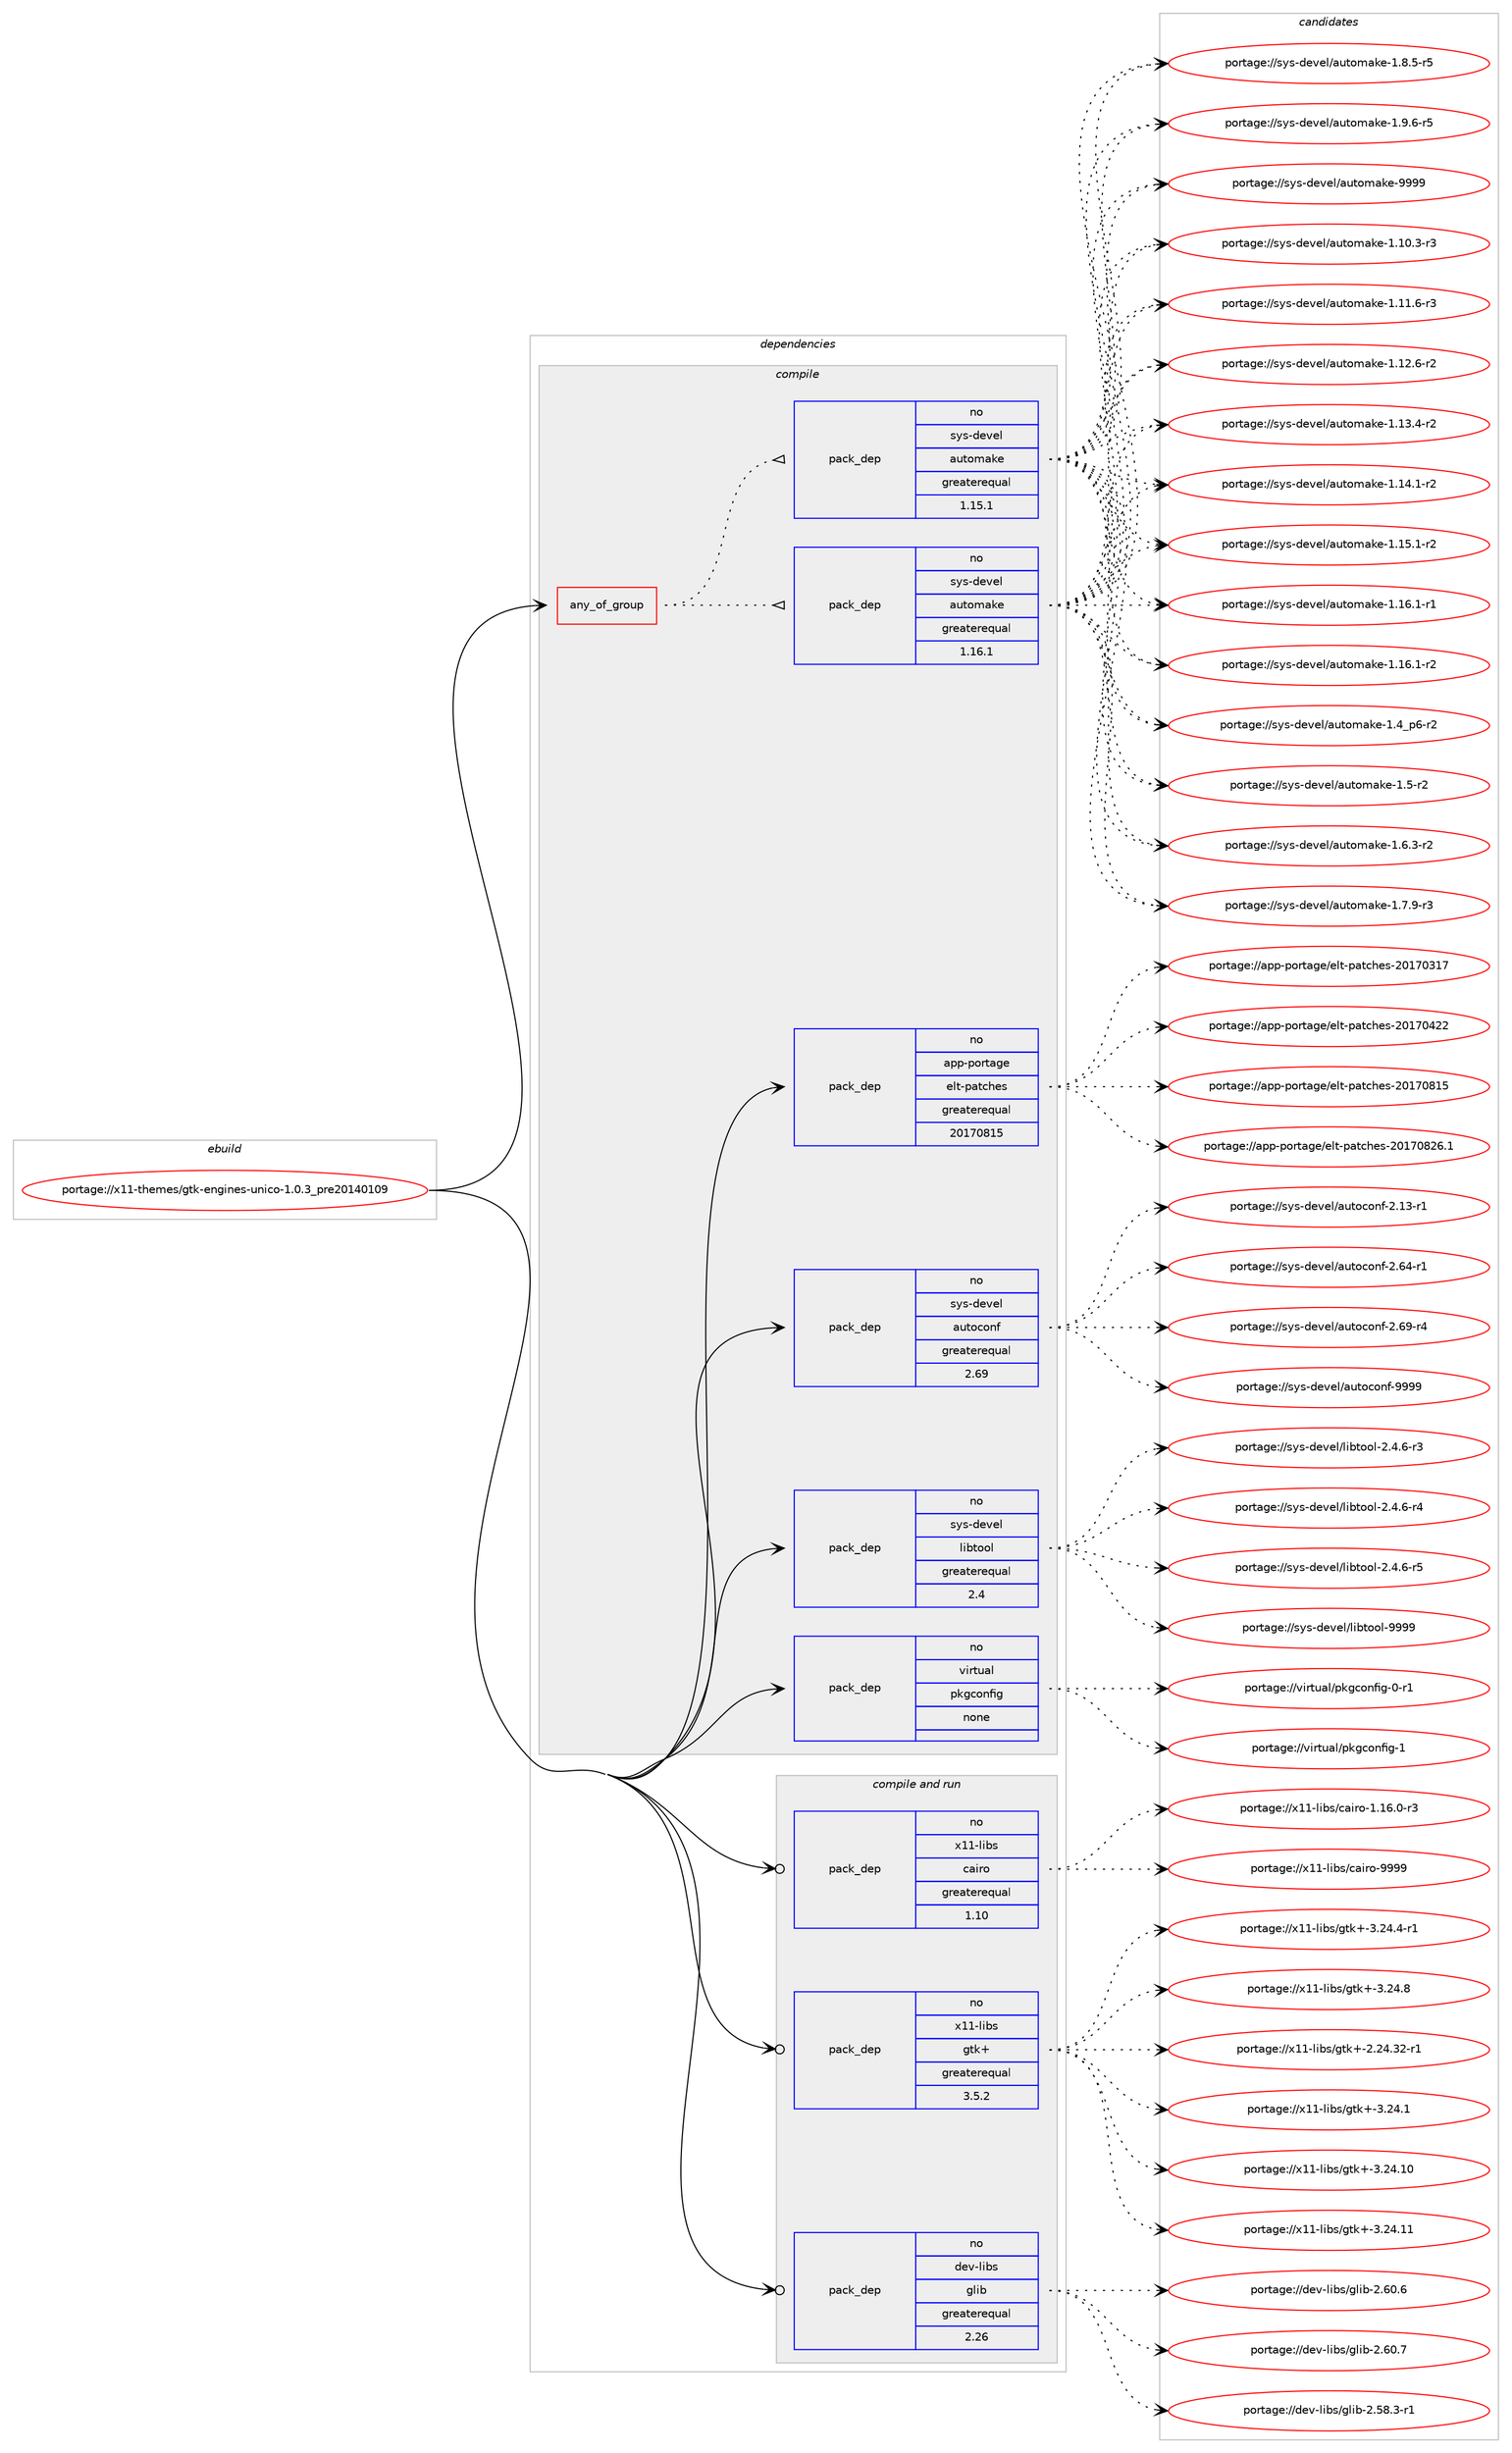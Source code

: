 digraph prolog {

# *************
# Graph options
# *************

newrank=true;
concentrate=true;
compound=true;
graph [rankdir=LR,fontname=Helvetica,fontsize=10,ranksep=1.5];#, ranksep=2.5, nodesep=0.2];
edge  [arrowhead=vee];
node  [fontname=Helvetica,fontsize=10];

# **********
# The ebuild
# **********

subgraph cluster_leftcol {
color=gray;
rank=same;
label=<<i>ebuild</i>>;
id [label="portage://x11-themes/gtk-engines-unico-1.0.3_pre20140109", color=red, width=4, href="../x11-themes/gtk-engines-unico-1.0.3_pre20140109.svg"];
}

# ****************
# The dependencies
# ****************

subgraph cluster_midcol {
color=gray;
label=<<i>dependencies</i>>;
subgraph cluster_compile {
fillcolor="#eeeeee";
style=filled;
label=<<i>compile</i>>;
subgraph any8001 {
dependency458358 [label=<<TABLE BORDER="0" CELLBORDER="1" CELLSPACING="0" CELLPADDING="4"><TR><TD CELLPADDING="10">any_of_group</TD></TR></TABLE>>, shape=none, color=red];subgraph pack341049 {
dependency458359 [label=<<TABLE BORDER="0" CELLBORDER="1" CELLSPACING="0" CELLPADDING="4" WIDTH="220"><TR><TD ROWSPAN="6" CELLPADDING="30">pack_dep</TD></TR><TR><TD WIDTH="110">no</TD></TR><TR><TD>sys-devel</TD></TR><TR><TD>automake</TD></TR><TR><TD>greaterequal</TD></TR><TR><TD>1.16.1</TD></TR></TABLE>>, shape=none, color=blue];
}
dependency458358:e -> dependency458359:w [weight=20,style="dotted",arrowhead="oinv"];
subgraph pack341050 {
dependency458360 [label=<<TABLE BORDER="0" CELLBORDER="1" CELLSPACING="0" CELLPADDING="4" WIDTH="220"><TR><TD ROWSPAN="6" CELLPADDING="30">pack_dep</TD></TR><TR><TD WIDTH="110">no</TD></TR><TR><TD>sys-devel</TD></TR><TR><TD>automake</TD></TR><TR><TD>greaterequal</TD></TR><TR><TD>1.15.1</TD></TR></TABLE>>, shape=none, color=blue];
}
dependency458358:e -> dependency458360:w [weight=20,style="dotted",arrowhead="oinv"];
}
id:e -> dependency458358:w [weight=20,style="solid",arrowhead="vee"];
subgraph pack341051 {
dependency458361 [label=<<TABLE BORDER="0" CELLBORDER="1" CELLSPACING="0" CELLPADDING="4" WIDTH="220"><TR><TD ROWSPAN="6" CELLPADDING="30">pack_dep</TD></TR><TR><TD WIDTH="110">no</TD></TR><TR><TD>app-portage</TD></TR><TR><TD>elt-patches</TD></TR><TR><TD>greaterequal</TD></TR><TR><TD>20170815</TD></TR></TABLE>>, shape=none, color=blue];
}
id:e -> dependency458361:w [weight=20,style="solid",arrowhead="vee"];
subgraph pack341052 {
dependency458362 [label=<<TABLE BORDER="0" CELLBORDER="1" CELLSPACING="0" CELLPADDING="4" WIDTH="220"><TR><TD ROWSPAN="6" CELLPADDING="30">pack_dep</TD></TR><TR><TD WIDTH="110">no</TD></TR><TR><TD>sys-devel</TD></TR><TR><TD>autoconf</TD></TR><TR><TD>greaterequal</TD></TR><TR><TD>2.69</TD></TR></TABLE>>, shape=none, color=blue];
}
id:e -> dependency458362:w [weight=20,style="solid",arrowhead="vee"];
subgraph pack341053 {
dependency458363 [label=<<TABLE BORDER="0" CELLBORDER="1" CELLSPACING="0" CELLPADDING="4" WIDTH="220"><TR><TD ROWSPAN="6" CELLPADDING="30">pack_dep</TD></TR><TR><TD WIDTH="110">no</TD></TR><TR><TD>sys-devel</TD></TR><TR><TD>libtool</TD></TR><TR><TD>greaterequal</TD></TR><TR><TD>2.4</TD></TR></TABLE>>, shape=none, color=blue];
}
id:e -> dependency458363:w [weight=20,style="solid",arrowhead="vee"];
subgraph pack341054 {
dependency458364 [label=<<TABLE BORDER="0" CELLBORDER="1" CELLSPACING="0" CELLPADDING="4" WIDTH="220"><TR><TD ROWSPAN="6" CELLPADDING="30">pack_dep</TD></TR><TR><TD WIDTH="110">no</TD></TR><TR><TD>virtual</TD></TR><TR><TD>pkgconfig</TD></TR><TR><TD>none</TD></TR><TR><TD></TD></TR></TABLE>>, shape=none, color=blue];
}
id:e -> dependency458364:w [weight=20,style="solid",arrowhead="vee"];
}
subgraph cluster_compileandrun {
fillcolor="#eeeeee";
style=filled;
label=<<i>compile and run</i>>;
subgraph pack341055 {
dependency458365 [label=<<TABLE BORDER="0" CELLBORDER="1" CELLSPACING="0" CELLPADDING="4" WIDTH="220"><TR><TD ROWSPAN="6" CELLPADDING="30">pack_dep</TD></TR><TR><TD WIDTH="110">no</TD></TR><TR><TD>dev-libs</TD></TR><TR><TD>glib</TD></TR><TR><TD>greaterequal</TD></TR><TR><TD>2.26</TD></TR></TABLE>>, shape=none, color=blue];
}
id:e -> dependency458365:w [weight=20,style="solid",arrowhead="odotvee"];
subgraph pack341056 {
dependency458366 [label=<<TABLE BORDER="0" CELLBORDER="1" CELLSPACING="0" CELLPADDING="4" WIDTH="220"><TR><TD ROWSPAN="6" CELLPADDING="30">pack_dep</TD></TR><TR><TD WIDTH="110">no</TD></TR><TR><TD>x11-libs</TD></TR><TR><TD>cairo</TD></TR><TR><TD>greaterequal</TD></TR><TR><TD>1.10</TD></TR></TABLE>>, shape=none, color=blue];
}
id:e -> dependency458366:w [weight=20,style="solid",arrowhead="odotvee"];
subgraph pack341057 {
dependency458367 [label=<<TABLE BORDER="0" CELLBORDER="1" CELLSPACING="0" CELLPADDING="4" WIDTH="220"><TR><TD ROWSPAN="6" CELLPADDING="30">pack_dep</TD></TR><TR><TD WIDTH="110">no</TD></TR><TR><TD>x11-libs</TD></TR><TR><TD>gtk+</TD></TR><TR><TD>greaterequal</TD></TR><TR><TD>3.5.2</TD></TR></TABLE>>, shape=none, color=blue];
}
id:e -> dependency458367:w [weight=20,style="solid",arrowhead="odotvee"];
}
subgraph cluster_run {
fillcolor="#eeeeee";
style=filled;
label=<<i>run</i>>;
}
}

# **************
# The candidates
# **************

subgraph cluster_choices {
rank=same;
color=gray;
label=<<i>candidates</i>>;

subgraph choice341049 {
color=black;
nodesep=1;
choiceportage11512111545100101118101108479711711611110997107101454946494846514511451 [label="portage://sys-devel/automake-1.10.3-r3", color=red, width=4,href="../sys-devel/automake-1.10.3-r3.svg"];
choiceportage11512111545100101118101108479711711611110997107101454946494946544511451 [label="portage://sys-devel/automake-1.11.6-r3", color=red, width=4,href="../sys-devel/automake-1.11.6-r3.svg"];
choiceportage11512111545100101118101108479711711611110997107101454946495046544511450 [label="portage://sys-devel/automake-1.12.6-r2", color=red, width=4,href="../sys-devel/automake-1.12.6-r2.svg"];
choiceportage11512111545100101118101108479711711611110997107101454946495146524511450 [label="portage://sys-devel/automake-1.13.4-r2", color=red, width=4,href="../sys-devel/automake-1.13.4-r2.svg"];
choiceportage11512111545100101118101108479711711611110997107101454946495246494511450 [label="portage://sys-devel/automake-1.14.1-r2", color=red, width=4,href="../sys-devel/automake-1.14.1-r2.svg"];
choiceportage11512111545100101118101108479711711611110997107101454946495346494511450 [label="portage://sys-devel/automake-1.15.1-r2", color=red, width=4,href="../sys-devel/automake-1.15.1-r2.svg"];
choiceportage11512111545100101118101108479711711611110997107101454946495446494511449 [label="portage://sys-devel/automake-1.16.1-r1", color=red, width=4,href="../sys-devel/automake-1.16.1-r1.svg"];
choiceportage11512111545100101118101108479711711611110997107101454946495446494511450 [label="portage://sys-devel/automake-1.16.1-r2", color=red, width=4,href="../sys-devel/automake-1.16.1-r2.svg"];
choiceportage115121115451001011181011084797117116111109971071014549465295112544511450 [label="portage://sys-devel/automake-1.4_p6-r2", color=red, width=4,href="../sys-devel/automake-1.4_p6-r2.svg"];
choiceportage11512111545100101118101108479711711611110997107101454946534511450 [label="portage://sys-devel/automake-1.5-r2", color=red, width=4,href="../sys-devel/automake-1.5-r2.svg"];
choiceportage115121115451001011181011084797117116111109971071014549465446514511450 [label="portage://sys-devel/automake-1.6.3-r2", color=red, width=4,href="../sys-devel/automake-1.6.3-r2.svg"];
choiceportage115121115451001011181011084797117116111109971071014549465546574511451 [label="portage://sys-devel/automake-1.7.9-r3", color=red, width=4,href="../sys-devel/automake-1.7.9-r3.svg"];
choiceportage115121115451001011181011084797117116111109971071014549465646534511453 [label="portage://sys-devel/automake-1.8.5-r5", color=red, width=4,href="../sys-devel/automake-1.8.5-r5.svg"];
choiceportage115121115451001011181011084797117116111109971071014549465746544511453 [label="portage://sys-devel/automake-1.9.6-r5", color=red, width=4,href="../sys-devel/automake-1.9.6-r5.svg"];
choiceportage115121115451001011181011084797117116111109971071014557575757 [label="portage://sys-devel/automake-9999", color=red, width=4,href="../sys-devel/automake-9999.svg"];
dependency458359:e -> choiceportage11512111545100101118101108479711711611110997107101454946494846514511451:w [style=dotted,weight="100"];
dependency458359:e -> choiceportage11512111545100101118101108479711711611110997107101454946494946544511451:w [style=dotted,weight="100"];
dependency458359:e -> choiceportage11512111545100101118101108479711711611110997107101454946495046544511450:w [style=dotted,weight="100"];
dependency458359:e -> choiceportage11512111545100101118101108479711711611110997107101454946495146524511450:w [style=dotted,weight="100"];
dependency458359:e -> choiceportage11512111545100101118101108479711711611110997107101454946495246494511450:w [style=dotted,weight="100"];
dependency458359:e -> choiceportage11512111545100101118101108479711711611110997107101454946495346494511450:w [style=dotted,weight="100"];
dependency458359:e -> choiceportage11512111545100101118101108479711711611110997107101454946495446494511449:w [style=dotted,weight="100"];
dependency458359:e -> choiceportage11512111545100101118101108479711711611110997107101454946495446494511450:w [style=dotted,weight="100"];
dependency458359:e -> choiceportage115121115451001011181011084797117116111109971071014549465295112544511450:w [style=dotted,weight="100"];
dependency458359:e -> choiceportage11512111545100101118101108479711711611110997107101454946534511450:w [style=dotted,weight="100"];
dependency458359:e -> choiceportage115121115451001011181011084797117116111109971071014549465446514511450:w [style=dotted,weight="100"];
dependency458359:e -> choiceportage115121115451001011181011084797117116111109971071014549465546574511451:w [style=dotted,weight="100"];
dependency458359:e -> choiceportage115121115451001011181011084797117116111109971071014549465646534511453:w [style=dotted,weight="100"];
dependency458359:e -> choiceportage115121115451001011181011084797117116111109971071014549465746544511453:w [style=dotted,weight="100"];
dependency458359:e -> choiceportage115121115451001011181011084797117116111109971071014557575757:w [style=dotted,weight="100"];
}
subgraph choice341050 {
color=black;
nodesep=1;
choiceportage11512111545100101118101108479711711611110997107101454946494846514511451 [label="portage://sys-devel/automake-1.10.3-r3", color=red, width=4,href="../sys-devel/automake-1.10.3-r3.svg"];
choiceportage11512111545100101118101108479711711611110997107101454946494946544511451 [label="portage://sys-devel/automake-1.11.6-r3", color=red, width=4,href="../sys-devel/automake-1.11.6-r3.svg"];
choiceportage11512111545100101118101108479711711611110997107101454946495046544511450 [label="portage://sys-devel/automake-1.12.6-r2", color=red, width=4,href="../sys-devel/automake-1.12.6-r2.svg"];
choiceportage11512111545100101118101108479711711611110997107101454946495146524511450 [label="portage://sys-devel/automake-1.13.4-r2", color=red, width=4,href="../sys-devel/automake-1.13.4-r2.svg"];
choiceportage11512111545100101118101108479711711611110997107101454946495246494511450 [label="portage://sys-devel/automake-1.14.1-r2", color=red, width=4,href="../sys-devel/automake-1.14.1-r2.svg"];
choiceportage11512111545100101118101108479711711611110997107101454946495346494511450 [label="portage://sys-devel/automake-1.15.1-r2", color=red, width=4,href="../sys-devel/automake-1.15.1-r2.svg"];
choiceportage11512111545100101118101108479711711611110997107101454946495446494511449 [label="portage://sys-devel/automake-1.16.1-r1", color=red, width=4,href="../sys-devel/automake-1.16.1-r1.svg"];
choiceportage11512111545100101118101108479711711611110997107101454946495446494511450 [label="portage://sys-devel/automake-1.16.1-r2", color=red, width=4,href="../sys-devel/automake-1.16.1-r2.svg"];
choiceportage115121115451001011181011084797117116111109971071014549465295112544511450 [label="portage://sys-devel/automake-1.4_p6-r2", color=red, width=4,href="../sys-devel/automake-1.4_p6-r2.svg"];
choiceportage11512111545100101118101108479711711611110997107101454946534511450 [label="portage://sys-devel/automake-1.5-r2", color=red, width=4,href="../sys-devel/automake-1.5-r2.svg"];
choiceportage115121115451001011181011084797117116111109971071014549465446514511450 [label="portage://sys-devel/automake-1.6.3-r2", color=red, width=4,href="../sys-devel/automake-1.6.3-r2.svg"];
choiceportage115121115451001011181011084797117116111109971071014549465546574511451 [label="portage://sys-devel/automake-1.7.9-r3", color=red, width=4,href="../sys-devel/automake-1.7.9-r3.svg"];
choiceportage115121115451001011181011084797117116111109971071014549465646534511453 [label="portage://sys-devel/automake-1.8.5-r5", color=red, width=4,href="../sys-devel/automake-1.8.5-r5.svg"];
choiceportage115121115451001011181011084797117116111109971071014549465746544511453 [label="portage://sys-devel/automake-1.9.6-r5", color=red, width=4,href="../sys-devel/automake-1.9.6-r5.svg"];
choiceportage115121115451001011181011084797117116111109971071014557575757 [label="portage://sys-devel/automake-9999", color=red, width=4,href="../sys-devel/automake-9999.svg"];
dependency458360:e -> choiceportage11512111545100101118101108479711711611110997107101454946494846514511451:w [style=dotted,weight="100"];
dependency458360:e -> choiceportage11512111545100101118101108479711711611110997107101454946494946544511451:w [style=dotted,weight="100"];
dependency458360:e -> choiceportage11512111545100101118101108479711711611110997107101454946495046544511450:w [style=dotted,weight="100"];
dependency458360:e -> choiceportage11512111545100101118101108479711711611110997107101454946495146524511450:w [style=dotted,weight="100"];
dependency458360:e -> choiceportage11512111545100101118101108479711711611110997107101454946495246494511450:w [style=dotted,weight="100"];
dependency458360:e -> choiceportage11512111545100101118101108479711711611110997107101454946495346494511450:w [style=dotted,weight="100"];
dependency458360:e -> choiceportage11512111545100101118101108479711711611110997107101454946495446494511449:w [style=dotted,weight="100"];
dependency458360:e -> choiceportage11512111545100101118101108479711711611110997107101454946495446494511450:w [style=dotted,weight="100"];
dependency458360:e -> choiceportage115121115451001011181011084797117116111109971071014549465295112544511450:w [style=dotted,weight="100"];
dependency458360:e -> choiceportage11512111545100101118101108479711711611110997107101454946534511450:w [style=dotted,weight="100"];
dependency458360:e -> choiceportage115121115451001011181011084797117116111109971071014549465446514511450:w [style=dotted,weight="100"];
dependency458360:e -> choiceportage115121115451001011181011084797117116111109971071014549465546574511451:w [style=dotted,weight="100"];
dependency458360:e -> choiceportage115121115451001011181011084797117116111109971071014549465646534511453:w [style=dotted,weight="100"];
dependency458360:e -> choiceportage115121115451001011181011084797117116111109971071014549465746544511453:w [style=dotted,weight="100"];
dependency458360:e -> choiceportage115121115451001011181011084797117116111109971071014557575757:w [style=dotted,weight="100"];
}
subgraph choice341051 {
color=black;
nodesep=1;
choiceportage97112112451121111141169710310147101108116451129711699104101115455048495548514955 [label="portage://app-portage/elt-patches-20170317", color=red, width=4,href="../app-portage/elt-patches-20170317.svg"];
choiceportage97112112451121111141169710310147101108116451129711699104101115455048495548525050 [label="portage://app-portage/elt-patches-20170422", color=red, width=4,href="../app-portage/elt-patches-20170422.svg"];
choiceportage97112112451121111141169710310147101108116451129711699104101115455048495548564953 [label="portage://app-portage/elt-patches-20170815", color=red, width=4,href="../app-portage/elt-patches-20170815.svg"];
choiceportage971121124511211111411697103101471011081164511297116991041011154550484955485650544649 [label="portage://app-portage/elt-patches-20170826.1", color=red, width=4,href="../app-portage/elt-patches-20170826.1.svg"];
dependency458361:e -> choiceportage97112112451121111141169710310147101108116451129711699104101115455048495548514955:w [style=dotted,weight="100"];
dependency458361:e -> choiceportage97112112451121111141169710310147101108116451129711699104101115455048495548525050:w [style=dotted,weight="100"];
dependency458361:e -> choiceportage97112112451121111141169710310147101108116451129711699104101115455048495548564953:w [style=dotted,weight="100"];
dependency458361:e -> choiceportage971121124511211111411697103101471011081164511297116991041011154550484955485650544649:w [style=dotted,weight="100"];
}
subgraph choice341052 {
color=black;
nodesep=1;
choiceportage1151211154510010111810110847971171161119911111010245504649514511449 [label="portage://sys-devel/autoconf-2.13-r1", color=red, width=4,href="../sys-devel/autoconf-2.13-r1.svg"];
choiceportage1151211154510010111810110847971171161119911111010245504654524511449 [label="portage://sys-devel/autoconf-2.64-r1", color=red, width=4,href="../sys-devel/autoconf-2.64-r1.svg"];
choiceportage1151211154510010111810110847971171161119911111010245504654574511452 [label="portage://sys-devel/autoconf-2.69-r4", color=red, width=4,href="../sys-devel/autoconf-2.69-r4.svg"];
choiceportage115121115451001011181011084797117116111991111101024557575757 [label="portage://sys-devel/autoconf-9999", color=red, width=4,href="../sys-devel/autoconf-9999.svg"];
dependency458362:e -> choiceportage1151211154510010111810110847971171161119911111010245504649514511449:w [style=dotted,weight="100"];
dependency458362:e -> choiceportage1151211154510010111810110847971171161119911111010245504654524511449:w [style=dotted,weight="100"];
dependency458362:e -> choiceportage1151211154510010111810110847971171161119911111010245504654574511452:w [style=dotted,weight="100"];
dependency458362:e -> choiceportage115121115451001011181011084797117116111991111101024557575757:w [style=dotted,weight="100"];
}
subgraph choice341053 {
color=black;
nodesep=1;
choiceportage1151211154510010111810110847108105981161111111084550465246544511451 [label="portage://sys-devel/libtool-2.4.6-r3", color=red, width=4,href="../sys-devel/libtool-2.4.6-r3.svg"];
choiceportage1151211154510010111810110847108105981161111111084550465246544511452 [label="portage://sys-devel/libtool-2.4.6-r4", color=red, width=4,href="../sys-devel/libtool-2.4.6-r4.svg"];
choiceportage1151211154510010111810110847108105981161111111084550465246544511453 [label="portage://sys-devel/libtool-2.4.6-r5", color=red, width=4,href="../sys-devel/libtool-2.4.6-r5.svg"];
choiceportage1151211154510010111810110847108105981161111111084557575757 [label="portage://sys-devel/libtool-9999", color=red, width=4,href="../sys-devel/libtool-9999.svg"];
dependency458363:e -> choiceportage1151211154510010111810110847108105981161111111084550465246544511451:w [style=dotted,weight="100"];
dependency458363:e -> choiceportage1151211154510010111810110847108105981161111111084550465246544511452:w [style=dotted,weight="100"];
dependency458363:e -> choiceportage1151211154510010111810110847108105981161111111084550465246544511453:w [style=dotted,weight="100"];
dependency458363:e -> choiceportage1151211154510010111810110847108105981161111111084557575757:w [style=dotted,weight="100"];
}
subgraph choice341054 {
color=black;
nodesep=1;
choiceportage11810511411611797108471121071039911111010210510345484511449 [label="portage://virtual/pkgconfig-0-r1", color=red, width=4,href="../virtual/pkgconfig-0-r1.svg"];
choiceportage1181051141161179710847112107103991111101021051034549 [label="portage://virtual/pkgconfig-1", color=red, width=4,href="../virtual/pkgconfig-1.svg"];
dependency458364:e -> choiceportage11810511411611797108471121071039911111010210510345484511449:w [style=dotted,weight="100"];
dependency458364:e -> choiceportage1181051141161179710847112107103991111101021051034549:w [style=dotted,weight="100"];
}
subgraph choice341055 {
color=black;
nodesep=1;
choiceportage10010111845108105981154710310810598455046535646514511449 [label="portage://dev-libs/glib-2.58.3-r1", color=red, width=4,href="../dev-libs/glib-2.58.3-r1.svg"];
choiceportage1001011184510810598115471031081059845504654484654 [label="portage://dev-libs/glib-2.60.6", color=red, width=4,href="../dev-libs/glib-2.60.6.svg"];
choiceportage1001011184510810598115471031081059845504654484655 [label="portage://dev-libs/glib-2.60.7", color=red, width=4,href="../dev-libs/glib-2.60.7.svg"];
dependency458365:e -> choiceportage10010111845108105981154710310810598455046535646514511449:w [style=dotted,weight="100"];
dependency458365:e -> choiceportage1001011184510810598115471031081059845504654484654:w [style=dotted,weight="100"];
dependency458365:e -> choiceportage1001011184510810598115471031081059845504654484655:w [style=dotted,weight="100"];
}
subgraph choice341056 {
color=black;
nodesep=1;
choiceportage12049494510810598115479997105114111454946495446484511451 [label="portage://x11-libs/cairo-1.16.0-r3", color=red, width=4,href="../x11-libs/cairo-1.16.0-r3.svg"];
choiceportage120494945108105981154799971051141114557575757 [label="portage://x11-libs/cairo-9999", color=red, width=4,href="../x11-libs/cairo-9999.svg"];
dependency458366:e -> choiceportage12049494510810598115479997105114111454946495446484511451:w [style=dotted,weight="100"];
dependency458366:e -> choiceportage120494945108105981154799971051141114557575757:w [style=dotted,weight="100"];
}
subgraph choice341057 {
color=black;
nodesep=1;
choiceportage12049494510810598115471031161074345504650524651504511449 [label="portage://x11-libs/gtk+-2.24.32-r1", color=red, width=4,href="../x11-libs/gtk+-2.24.32-r1.svg"];
choiceportage12049494510810598115471031161074345514650524649 [label="portage://x11-libs/gtk+-3.24.1", color=red, width=4,href="../x11-libs/gtk+-3.24.1.svg"];
choiceportage1204949451081059811547103116107434551465052464948 [label="portage://x11-libs/gtk+-3.24.10", color=red, width=4,href="../x11-libs/gtk+-3.24.10.svg"];
choiceportage1204949451081059811547103116107434551465052464949 [label="portage://x11-libs/gtk+-3.24.11", color=red, width=4,href="../x11-libs/gtk+-3.24.11.svg"];
choiceportage120494945108105981154710311610743455146505246524511449 [label="portage://x11-libs/gtk+-3.24.4-r1", color=red, width=4,href="../x11-libs/gtk+-3.24.4-r1.svg"];
choiceportage12049494510810598115471031161074345514650524656 [label="portage://x11-libs/gtk+-3.24.8", color=red, width=4,href="../x11-libs/gtk+-3.24.8.svg"];
dependency458367:e -> choiceportage12049494510810598115471031161074345504650524651504511449:w [style=dotted,weight="100"];
dependency458367:e -> choiceportage12049494510810598115471031161074345514650524649:w [style=dotted,weight="100"];
dependency458367:e -> choiceportage1204949451081059811547103116107434551465052464948:w [style=dotted,weight="100"];
dependency458367:e -> choiceportage1204949451081059811547103116107434551465052464949:w [style=dotted,weight="100"];
dependency458367:e -> choiceportage120494945108105981154710311610743455146505246524511449:w [style=dotted,weight="100"];
dependency458367:e -> choiceportage12049494510810598115471031161074345514650524656:w [style=dotted,weight="100"];
}
}

}
